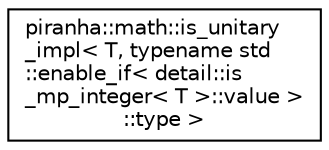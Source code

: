 digraph "Graphical Class Hierarchy"
{
  edge [fontname="Helvetica",fontsize="10",labelfontname="Helvetica",labelfontsize="10"];
  node [fontname="Helvetica",fontsize="10",shape=record];
  rankdir="LR";
  Node0 [label="piranha::math::is_unitary\l_impl\< T, typename std\l::enable_if\< detail::is\l_mp_integer\< T \>::value \>\l::type \>",height=0.2,width=0.4,color="black", fillcolor="white", style="filled",URL="$structpiranha_1_1math_1_1is__unitary__impl_3_01_t_00_01typename_01std_1_1enable__if_3_01detail_13f4aea92cc4f31a8e425a5fc9a750e1d.html",tooltip="Specialisation of the piranha::math::is_unitary() functor for piranha::mp_integer. "];
}
